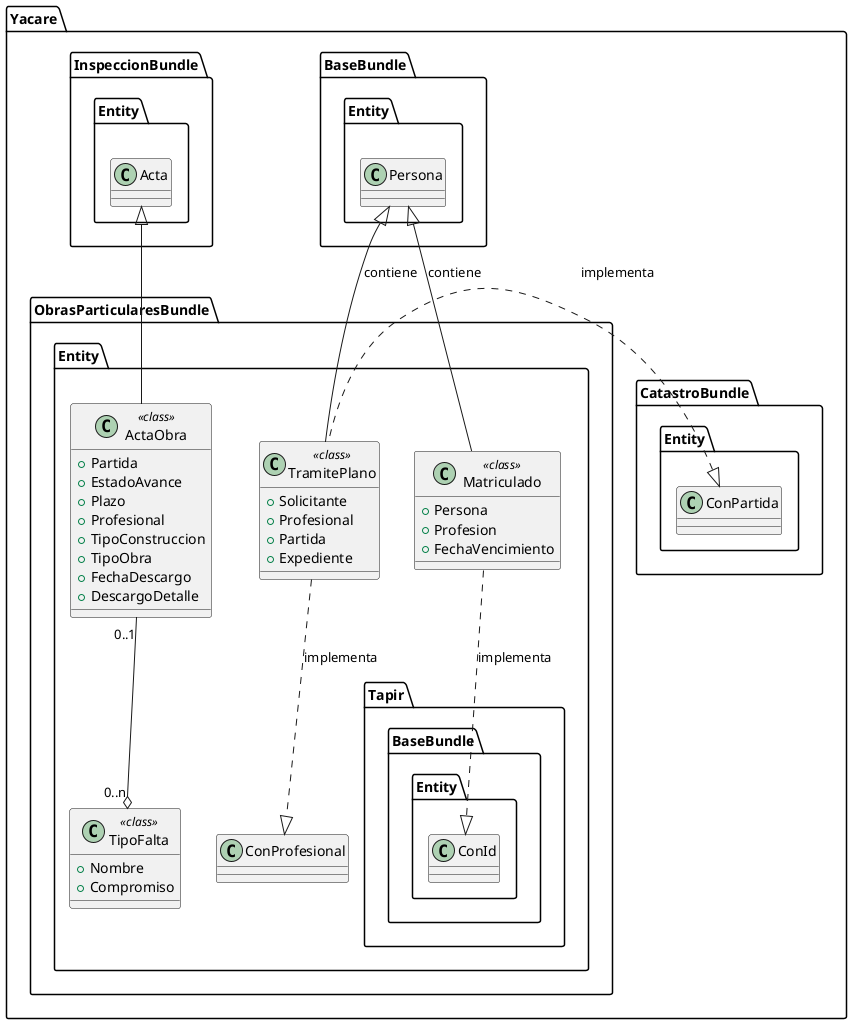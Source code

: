 @startuml

namespace Yacare.ObrasParticularesBundle.Entity  {
	class Matriculado <<class>> {
		+Persona
		+Profesion
		+FechaVencimiento
	}
	
	class ActaObra <<class>> {
		+Partida
		+EstadoAvance
		+Plazo
		+Profesional
		+TipoConstruccion
		+TipoObra
		+FechaDescargo
		+DescargoDetalle
	}
	
	class TipoFalta <<class>> {
		+Nombre
		+Compromiso
	}
	
	class TramitePlano <<class>> {
		+Solicitante
		+Profesional
		+Partida
		+Expediente
	}
	
	Matriculado ..|> Tapir.BaseBundle.Entity.ConId : implementa
	Matriculado -up-|> Yacare.BaseBundle.Entity.Persona : contiene
	
	TramitePlano ..|> Yacare.ObrasParticularesBundle.Entity.ConProfesional : implementa
	TramitePlano .left.|> Yacare.CatastroBundle.Entity.ConPartida : implementa
	TramitePlano -up-|> Yacare.BaseBundle.Entity.Persona : contiene
	
	ActaObra -up-|> Yacare.InspeccionBundle.Entity.Acta
	ActaObra "0..1" --o "0..n" TipoFalta 
}

@enduml
